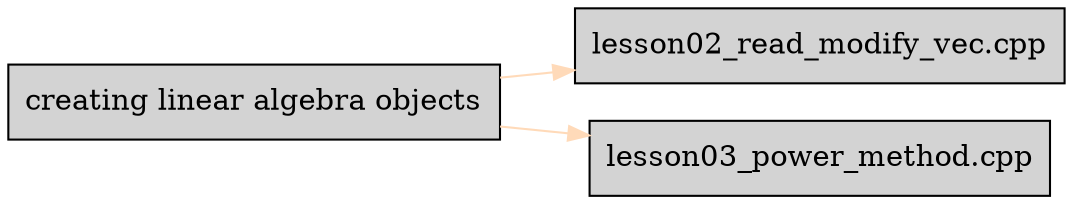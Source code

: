 digraph bettersoftware {
            rankdir = LR;
            ratio = fill;
            node [style=filled];
            node [shape = box];
"creating linear algebra objects" ->  "lesson02_read_modify_vec.cpp" [colorscheme="svg" color="peachpuff"];
"creating linear algebra objects" ->  "lesson03_power_method.cpp" [colorscheme="svg" color="peachpuff"];
}